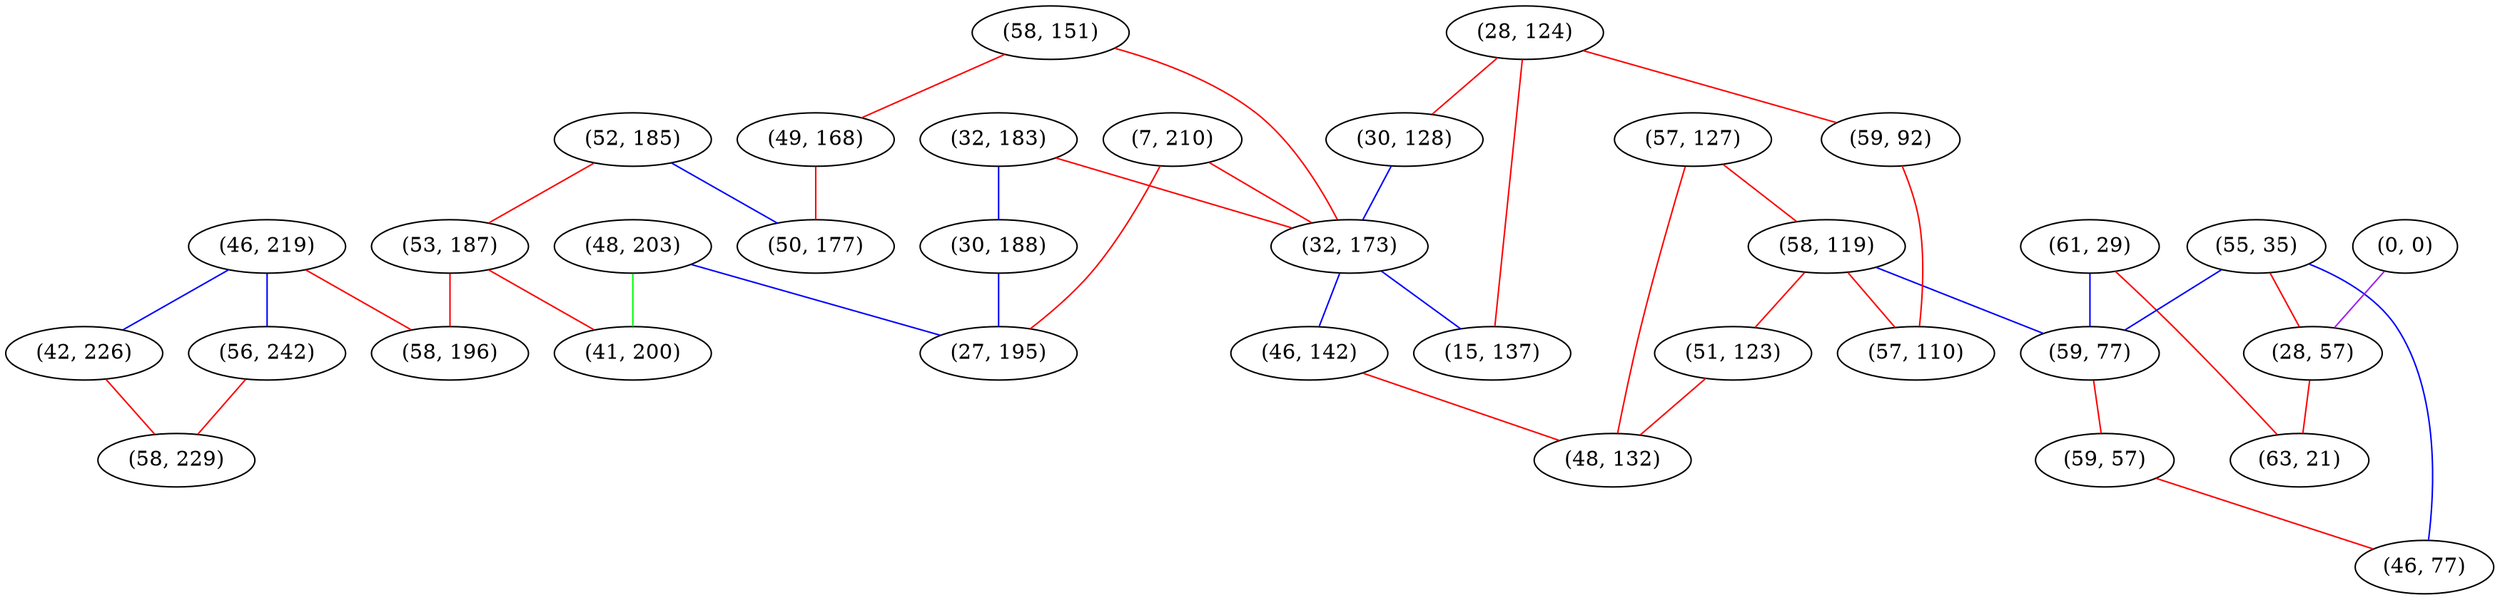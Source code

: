 graph "" {
"(52, 185)";
"(61, 29)";
"(57, 127)";
"(58, 119)";
"(28, 124)";
"(7, 210)";
"(46, 219)";
"(55, 35)";
"(59, 92)";
"(32, 183)";
"(48, 203)";
"(30, 128)";
"(53, 187)";
"(58, 151)";
"(32, 173)";
"(51, 123)";
"(59, 77)";
"(30, 188)";
"(58, 196)";
"(27, 195)";
"(42, 226)";
"(49, 168)";
"(0, 0)";
"(57, 110)";
"(50, 177)";
"(46, 142)";
"(28, 57)";
"(56, 242)";
"(48, 132)";
"(41, 200)";
"(59, 57)";
"(46, 77)";
"(58, 229)";
"(15, 137)";
"(63, 21)";
"(52, 185)" -- "(50, 177)"  [color=blue, key=0, weight=3];
"(52, 185)" -- "(53, 187)"  [color=red, key=0, weight=1];
"(61, 29)" -- "(63, 21)"  [color=red, key=0, weight=1];
"(61, 29)" -- "(59, 77)"  [color=blue, key=0, weight=3];
"(57, 127)" -- "(58, 119)"  [color=red, key=0, weight=1];
"(57, 127)" -- "(48, 132)"  [color=red, key=0, weight=1];
"(58, 119)" -- "(59, 77)"  [color=blue, key=0, weight=3];
"(58, 119)" -- "(57, 110)"  [color=red, key=0, weight=1];
"(58, 119)" -- "(51, 123)"  [color=red, key=0, weight=1];
"(28, 124)" -- "(59, 92)"  [color=red, key=0, weight=1];
"(28, 124)" -- "(30, 128)"  [color=red, key=0, weight=1];
"(28, 124)" -- "(15, 137)"  [color=red, key=0, weight=1];
"(7, 210)" -- "(32, 173)"  [color=red, key=0, weight=1];
"(7, 210)" -- "(27, 195)"  [color=red, key=0, weight=1];
"(46, 219)" -- "(56, 242)"  [color=blue, key=0, weight=3];
"(46, 219)" -- "(58, 196)"  [color=red, key=0, weight=1];
"(46, 219)" -- "(42, 226)"  [color=blue, key=0, weight=3];
"(55, 35)" -- "(28, 57)"  [color=red, key=0, weight=1];
"(55, 35)" -- "(46, 77)"  [color=blue, key=0, weight=3];
"(55, 35)" -- "(59, 77)"  [color=blue, key=0, weight=3];
"(59, 92)" -- "(57, 110)"  [color=red, key=0, weight=1];
"(32, 183)" -- "(30, 188)"  [color=blue, key=0, weight=3];
"(32, 183)" -- "(32, 173)"  [color=red, key=0, weight=1];
"(48, 203)" -- "(41, 200)"  [color=green, key=0, weight=2];
"(48, 203)" -- "(27, 195)"  [color=blue, key=0, weight=3];
"(30, 128)" -- "(32, 173)"  [color=blue, key=0, weight=3];
"(53, 187)" -- "(41, 200)"  [color=red, key=0, weight=1];
"(53, 187)" -- "(58, 196)"  [color=red, key=0, weight=1];
"(58, 151)" -- "(49, 168)"  [color=red, key=0, weight=1];
"(58, 151)" -- "(32, 173)"  [color=red, key=0, weight=1];
"(32, 173)" -- "(15, 137)"  [color=blue, key=0, weight=3];
"(32, 173)" -- "(46, 142)"  [color=blue, key=0, weight=3];
"(51, 123)" -- "(48, 132)"  [color=red, key=0, weight=1];
"(59, 77)" -- "(59, 57)"  [color=red, key=0, weight=1];
"(30, 188)" -- "(27, 195)"  [color=blue, key=0, weight=3];
"(42, 226)" -- "(58, 229)"  [color=red, key=0, weight=1];
"(49, 168)" -- "(50, 177)"  [color=red, key=0, weight=1];
"(0, 0)" -- "(28, 57)"  [color=purple, key=0, weight=4];
"(46, 142)" -- "(48, 132)"  [color=red, key=0, weight=1];
"(28, 57)" -- "(63, 21)"  [color=red, key=0, weight=1];
"(56, 242)" -- "(58, 229)"  [color=red, key=0, weight=1];
"(59, 57)" -- "(46, 77)"  [color=red, key=0, weight=1];
}
